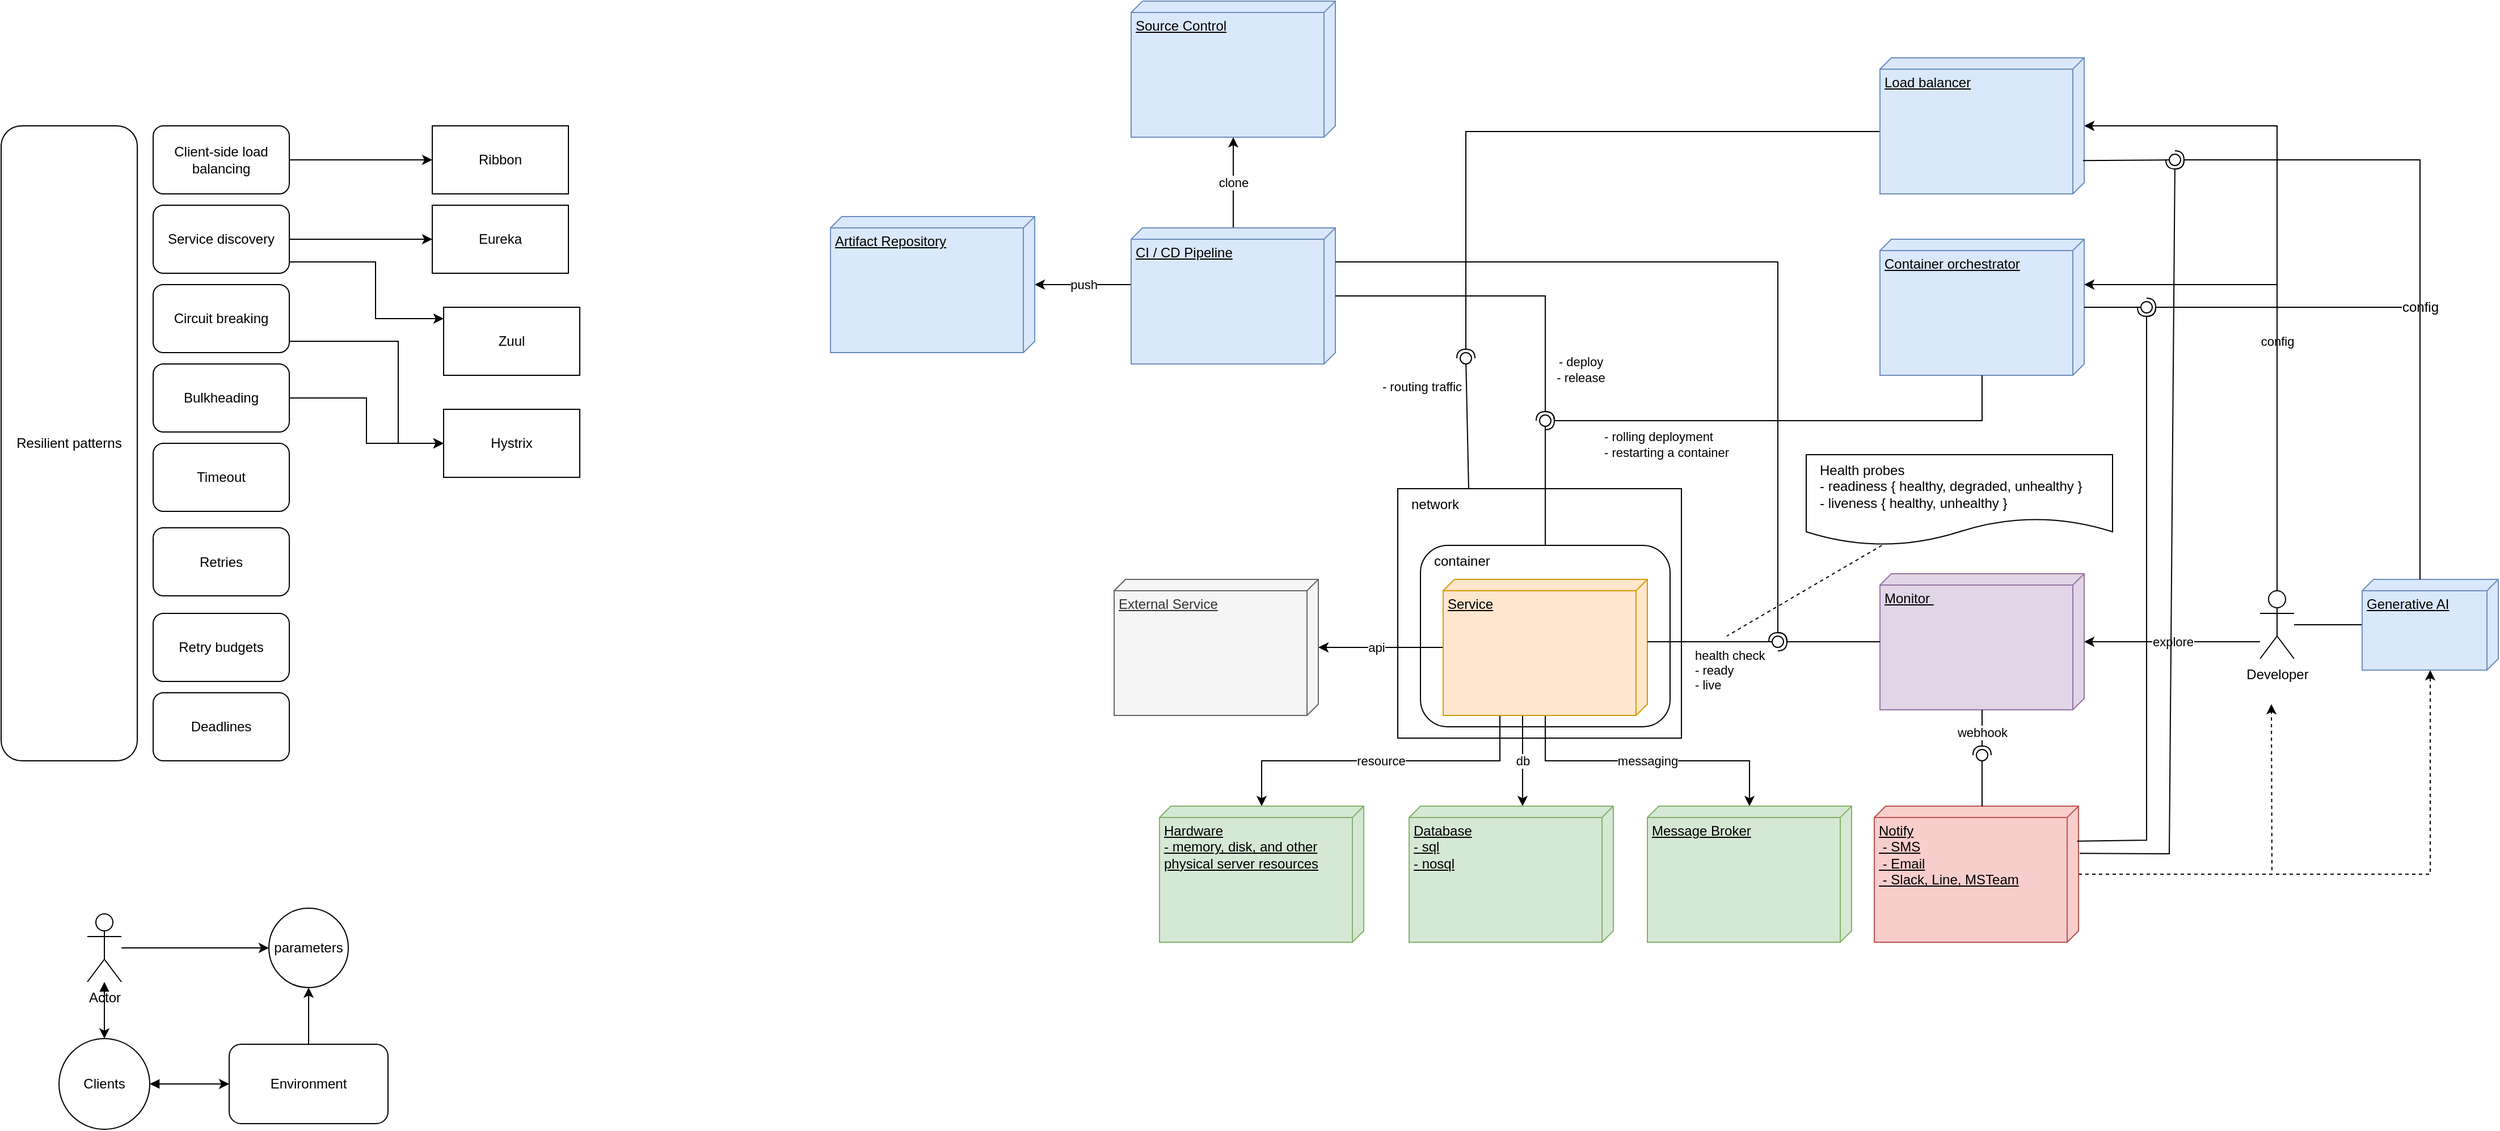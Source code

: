 <mxfile version="21.6.6" type="github">
  <diagram name="หน้า-1" id="d8-UFD6SmvWyo62A5cIa">
    <mxGraphModel dx="2120" dy="600" grid="1" gridSize="10" guides="1" tooltips="1" connect="1" arrows="1" fold="1" page="1" pageScale="1" pageWidth="827" pageHeight="1169" math="0" shadow="0">
      <root>
        <mxCell id="0" />
        <mxCell id="1" parent="0" />
        <mxCell id="7wkQh-Zvsg0QSBGbQNZC-4" value="Resilient patterns" style="rounded=1;whiteSpace=wrap;html=1;" parent="1" vertex="1">
          <mxGeometry x="-71" y="190" width="120" height="560" as="geometry" />
        </mxCell>
        <mxCell id="7wkQh-Zvsg0QSBGbQNZC-21" style="edgeStyle=orthogonalEdgeStyle;rounded=0;orthogonalLoop=1;jettySize=auto;html=1;" parent="1" source="7wkQh-Zvsg0QSBGbQNZC-5" target="7wkQh-Zvsg0QSBGbQNZC-15" edge="1">
          <mxGeometry relative="1" as="geometry" />
        </mxCell>
        <mxCell id="7wkQh-Zvsg0QSBGbQNZC-5" value="Client-side load balancing" style="rounded=1;whiteSpace=wrap;html=1;" parent="1" vertex="1">
          <mxGeometry x="63" y="190" width="120" height="60" as="geometry" />
        </mxCell>
        <mxCell id="7wkQh-Zvsg0QSBGbQNZC-22" style="edgeStyle=orthogonalEdgeStyle;rounded=0;orthogonalLoop=1;jettySize=auto;html=1;" parent="1" source="7wkQh-Zvsg0QSBGbQNZC-6" target="7wkQh-Zvsg0QSBGbQNZC-16" edge="1">
          <mxGeometry relative="1" as="geometry" />
        </mxCell>
        <mxCell id="7wkQh-Zvsg0QSBGbQNZC-23" style="edgeStyle=orthogonalEdgeStyle;rounded=0;orthogonalLoop=1;jettySize=auto;html=1;" parent="1" source="7wkQh-Zvsg0QSBGbQNZC-6" target="7wkQh-Zvsg0QSBGbQNZC-17" edge="1">
          <mxGeometry relative="1" as="geometry">
            <Array as="points">
              <mxPoint x="259" y="310" />
              <mxPoint x="259" y="360" />
            </Array>
          </mxGeometry>
        </mxCell>
        <mxCell id="7wkQh-Zvsg0QSBGbQNZC-6" value="Service discovery" style="rounded=1;whiteSpace=wrap;html=1;" parent="1" vertex="1">
          <mxGeometry x="63" y="260" width="120" height="60" as="geometry" />
        </mxCell>
        <mxCell id="7wkQh-Zvsg0QSBGbQNZC-20" style="edgeStyle=orthogonalEdgeStyle;rounded=0;orthogonalLoop=1;jettySize=auto;html=1;" parent="1" source="7wkQh-Zvsg0QSBGbQNZC-7" target="7wkQh-Zvsg0QSBGbQNZC-14" edge="1">
          <mxGeometry relative="1" as="geometry">
            <Array as="points">
              <mxPoint x="279" y="380" />
              <mxPoint x="279" y="470" />
            </Array>
          </mxGeometry>
        </mxCell>
        <mxCell id="7wkQh-Zvsg0QSBGbQNZC-7" value="Circuit breaking" style="rounded=1;whiteSpace=wrap;html=1;" parent="1" vertex="1">
          <mxGeometry x="63" y="330" width="120" height="60" as="geometry" />
        </mxCell>
        <mxCell id="7wkQh-Zvsg0QSBGbQNZC-19" style="edgeStyle=orthogonalEdgeStyle;rounded=0;orthogonalLoop=1;jettySize=auto;html=1;" parent="1" source="7wkQh-Zvsg0QSBGbQNZC-8" target="7wkQh-Zvsg0QSBGbQNZC-14" edge="1">
          <mxGeometry relative="1" as="geometry" />
        </mxCell>
        <mxCell id="7wkQh-Zvsg0QSBGbQNZC-8" value="Bulkheading" style="rounded=1;whiteSpace=wrap;html=1;" parent="1" vertex="1">
          <mxGeometry x="63" y="400" width="120" height="60" as="geometry" />
        </mxCell>
        <mxCell id="7wkQh-Zvsg0QSBGbQNZC-9" value="Timeout" style="rounded=1;whiteSpace=wrap;html=1;" parent="1" vertex="1">
          <mxGeometry x="63" y="470" width="120" height="60" as="geometry" />
        </mxCell>
        <mxCell id="7wkQh-Zvsg0QSBGbQNZC-10" value="Retries" style="rounded=1;whiteSpace=wrap;html=1;" parent="1" vertex="1">
          <mxGeometry x="63" y="544.5" width="120" height="60" as="geometry" />
        </mxCell>
        <mxCell id="7wkQh-Zvsg0QSBGbQNZC-11" value="Retry budgets" style="rounded=1;whiteSpace=wrap;html=1;" parent="1" vertex="1">
          <mxGeometry x="63" y="620" width="120" height="60" as="geometry" />
        </mxCell>
        <mxCell id="7wkQh-Zvsg0QSBGbQNZC-12" value="Deadlines" style="rounded=1;whiteSpace=wrap;html=1;" parent="1" vertex="1">
          <mxGeometry x="63" y="690" width="120" height="60" as="geometry" />
        </mxCell>
        <mxCell id="7wkQh-Zvsg0QSBGbQNZC-14" value="Hystrix" style="rounded=0;whiteSpace=wrap;html=1;" parent="1" vertex="1">
          <mxGeometry x="319" y="440" width="120" height="60" as="geometry" />
        </mxCell>
        <mxCell id="7wkQh-Zvsg0QSBGbQNZC-15" value="Ribbon" style="rounded=0;whiteSpace=wrap;html=1;" parent="1" vertex="1">
          <mxGeometry x="309" y="190" width="120" height="60" as="geometry" />
        </mxCell>
        <mxCell id="7wkQh-Zvsg0QSBGbQNZC-16" value="Eureka" style="rounded=0;whiteSpace=wrap;html=1;" parent="1" vertex="1">
          <mxGeometry x="309" y="260" width="120" height="60" as="geometry" />
        </mxCell>
        <mxCell id="7wkQh-Zvsg0QSBGbQNZC-17" value="Zuul" style="rounded=0;whiteSpace=wrap;html=1;" parent="1" vertex="1">
          <mxGeometry x="319" y="350" width="120" height="60" as="geometry" />
        </mxCell>
        <mxCell id="dCDHa6atHF2z7J-mqOoW-4" style="edgeStyle=orthogonalEdgeStyle;rounded=0;orthogonalLoop=1;jettySize=auto;html=1;" parent="1" source="dCDHa6atHF2z7J-mqOoW-1" target="dCDHa6atHF2z7J-mqOoW-3" edge="1">
          <mxGeometry relative="1" as="geometry" />
        </mxCell>
        <mxCell id="dCDHa6atHF2z7J-mqOoW-1" value="Environment" style="rounded=1;whiteSpace=wrap;html=1;" parent="1" vertex="1">
          <mxGeometry x="130" y="1000" width="140" height="70" as="geometry" />
        </mxCell>
        <mxCell id="dCDHa6atHF2z7J-mqOoW-3" value="parameters" style="ellipse;whiteSpace=wrap;html=1;aspect=fixed;" parent="1" vertex="1">
          <mxGeometry x="165" y="880" width="70" height="70" as="geometry" />
        </mxCell>
        <mxCell id="dCDHa6atHF2z7J-mqOoW-6" style="edgeStyle=orthogonalEdgeStyle;rounded=0;orthogonalLoop=1;jettySize=auto;html=1;startArrow=block;startFill=1;" parent="1" source="dCDHa6atHF2z7J-mqOoW-5" target="dCDHa6atHF2z7J-mqOoW-1" edge="1">
          <mxGeometry relative="1" as="geometry" />
        </mxCell>
        <mxCell id="dCDHa6atHF2z7J-mqOoW-5" value="Clients" style="ellipse;whiteSpace=wrap;html=1;aspect=fixed;" parent="1" vertex="1">
          <mxGeometry x="-20" y="995" width="80" height="80" as="geometry" />
        </mxCell>
        <mxCell id="dCDHa6atHF2z7J-mqOoW-8" style="edgeStyle=orthogonalEdgeStyle;rounded=0;orthogonalLoop=1;jettySize=auto;html=1;" parent="1" source="dCDHa6atHF2z7J-mqOoW-7" target="dCDHa6atHF2z7J-mqOoW-3" edge="1">
          <mxGeometry relative="1" as="geometry" />
        </mxCell>
        <mxCell id="dCDHa6atHF2z7J-mqOoW-9" style="edgeStyle=orthogonalEdgeStyle;rounded=0;orthogonalLoop=1;jettySize=auto;html=1;startArrow=block;startFill=1;" parent="1" source="dCDHa6atHF2z7J-mqOoW-7" target="dCDHa6atHF2z7J-mqOoW-5" edge="1">
          <mxGeometry relative="1" as="geometry" />
        </mxCell>
        <mxCell id="dCDHa6atHF2z7J-mqOoW-7" value="Actor" style="shape=umlActor;verticalLabelPosition=bottom;verticalAlign=top;html=1;outlineConnect=0;" parent="1" vertex="1">
          <mxGeometry x="5" y="885" width="30" height="60" as="geometry" />
        </mxCell>
        <mxCell id="OcXs_SolH9g82rhRqtJv-5" value="db" style="edgeStyle=orthogonalEdgeStyle;rounded=0;orthogonalLoop=1;jettySize=auto;html=1;" edge="1" parent="1" source="OcXs_SolH9g82rhRqtJv-3" target="OcXs_SolH9g82rhRqtJv-4">
          <mxGeometry relative="1" as="geometry">
            <Array as="points">
              <mxPoint x="1270" y="730" />
              <mxPoint x="1270" y="730" />
            </Array>
            <mxPoint as="offset" />
          </mxGeometry>
        </mxCell>
        <mxCell id="OcXs_SolH9g82rhRqtJv-7" style="edgeStyle=orthogonalEdgeStyle;rounded=0;orthogonalLoop=1;jettySize=auto;html=1;" edge="1" parent="1" source="OcXs_SolH9g82rhRqtJv-3" target="OcXs_SolH9g82rhRqtJv-6">
          <mxGeometry relative="1" as="geometry" />
        </mxCell>
        <mxCell id="OcXs_SolH9g82rhRqtJv-8" value="api" style="edgeLabel;html=1;align=center;verticalAlign=middle;resizable=0;points=[];" vertex="1" connectable="0" parent="OcXs_SolH9g82rhRqtJv-7">
          <mxGeometry x="0.071" relative="1" as="geometry">
            <mxPoint as="offset" />
          </mxGeometry>
        </mxCell>
        <mxCell id="OcXs_SolH9g82rhRqtJv-27" value="messaging" style="edgeStyle=orthogonalEdgeStyle;rounded=0;orthogonalLoop=1;jettySize=auto;html=1;" edge="1" parent="1" source="OcXs_SolH9g82rhRqtJv-3" target="OcXs_SolH9g82rhRqtJv-26">
          <mxGeometry relative="1" as="geometry" />
        </mxCell>
        <mxCell id="OcXs_SolH9g82rhRqtJv-32" value="resource" style="edgeStyle=orthogonalEdgeStyle;rounded=0;orthogonalLoop=1;jettySize=auto;html=1;" edge="1" parent="1" source="OcXs_SolH9g82rhRqtJv-3" target="OcXs_SolH9g82rhRqtJv-31">
          <mxGeometry relative="1" as="geometry">
            <Array as="points">
              <mxPoint x="1250" y="750" />
              <mxPoint x="1040" y="750" />
            </Array>
          </mxGeometry>
        </mxCell>
        <mxCell id="OcXs_SolH9g82rhRqtJv-3" value="Service" style="verticalAlign=top;align=left;spacingTop=8;spacingLeft=2;spacingRight=12;shape=cube;size=10;direction=south;fontStyle=4;html=1;whiteSpace=wrap;fillColor=#ffe6cc;strokeColor=#d79b00;" vertex="1" parent="1">
          <mxGeometry x="1200" y="590" width="180" height="120" as="geometry" />
        </mxCell>
        <mxCell id="OcXs_SolH9g82rhRqtJv-4" value="Database&lt;br&gt;- sql&lt;br&gt;- nosql" style="verticalAlign=top;align=left;spacingTop=8;spacingLeft=2;spacingRight=12;shape=cube;size=10;direction=south;fontStyle=4;html=1;whiteSpace=wrap;fillColor=#d5e8d4;strokeColor=#82b366;" vertex="1" parent="1">
          <mxGeometry x="1170" y="790" width="180" height="120" as="geometry" />
        </mxCell>
        <mxCell id="OcXs_SolH9g82rhRqtJv-6" value="External&amp;nbsp;Service" style="verticalAlign=top;align=left;spacingTop=8;spacingLeft=2;spacingRight=12;shape=cube;size=10;direction=south;fontStyle=4;html=1;whiteSpace=wrap;fillColor=#f5f5f5;fontColor=#333333;strokeColor=#666666;" vertex="1" parent="1">
          <mxGeometry x="910" y="590" width="180" height="120" as="geometry" />
        </mxCell>
        <mxCell id="OcXs_SolH9g82rhRqtJv-11" value="Monitor&amp;nbsp;" style="verticalAlign=top;align=left;spacingTop=8;spacingLeft=2;spacingRight=12;shape=cube;size=10;direction=south;fontStyle=4;html=1;whiteSpace=wrap;fillColor=#e1d5e7;strokeColor=#9673a6;" vertex="1" parent="1">
          <mxGeometry x="1585" y="585" width="180" height="120" as="geometry" />
        </mxCell>
        <mxCell id="OcXs_SolH9g82rhRqtJv-24" value="" style="edgeStyle=orthogonalEdgeStyle;rounded=0;orthogonalLoop=1;jettySize=auto;html=1;dashed=1;" edge="1" parent="1" source="OcXs_SolH9g82rhRqtJv-13">
          <mxGeometry x="-0.002" y="-20" relative="1" as="geometry">
            <mxPoint x="1930" y="700" as="targetPoint" />
            <mxPoint as="offset" />
          </mxGeometry>
        </mxCell>
        <mxCell id="OcXs_SolH9g82rhRqtJv-79" style="edgeStyle=orthogonalEdgeStyle;rounded=0;orthogonalLoop=1;jettySize=auto;html=1;dashed=1;" edge="1" parent="1" source="OcXs_SolH9g82rhRqtJv-13" target="OcXs_SolH9g82rhRqtJv-68">
          <mxGeometry relative="1" as="geometry" />
        </mxCell>
        <mxCell id="OcXs_SolH9g82rhRqtJv-13" value="Notify&lt;br&gt;&amp;nbsp;- SMS&lt;br&gt;&amp;nbsp;- Email&lt;br&gt;&amp;nbsp;- Slack, Line, MSTeam" style="verticalAlign=top;align=left;spacingTop=8;spacingLeft=2;spacingRight=12;shape=cube;size=10;direction=south;fontStyle=4;html=1;whiteSpace=wrap;fillColor=#f8cecc;strokeColor=#b85450;" vertex="1" parent="1">
          <mxGeometry x="1580" y="790" width="180" height="120" as="geometry" />
        </mxCell>
        <mxCell id="OcXs_SolH9g82rhRqtJv-14" value="webhook" style="rounded=0;orthogonalLoop=1;jettySize=auto;html=1;endArrow=halfCircle;endFill=0;endSize=6;strokeWidth=1;sketch=0;" edge="1" target="OcXs_SolH9g82rhRqtJv-16" parent="1" source="OcXs_SolH9g82rhRqtJv-11">
          <mxGeometry relative="1" as="geometry">
            <mxPoint x="1610" y="745" as="sourcePoint" />
          </mxGeometry>
        </mxCell>
        <mxCell id="OcXs_SolH9g82rhRqtJv-15" value="" style="rounded=0;orthogonalLoop=1;jettySize=auto;html=1;endArrow=oval;endFill=0;sketch=0;sourcePerimeterSpacing=0;targetPerimeterSpacing=0;endSize=10;exitX=0;exitY=0;exitDx=0;exitDy=85;exitPerimeter=0;" edge="1" target="OcXs_SolH9g82rhRqtJv-16" parent="1" source="OcXs_SolH9g82rhRqtJv-13">
          <mxGeometry relative="1" as="geometry">
            <mxPoint x="1570" y="745" as="sourcePoint" />
          </mxGeometry>
        </mxCell>
        <mxCell id="OcXs_SolH9g82rhRqtJv-16" value="" style="ellipse;whiteSpace=wrap;html=1;align=center;aspect=fixed;fillColor=none;strokeColor=none;resizable=0;perimeter=centerPerimeter;rotatable=0;allowArrows=0;points=[];outlineConnect=1;" vertex="1" parent="1">
          <mxGeometry x="1670" y="740" width="10" height="10" as="geometry" />
        </mxCell>
        <mxCell id="OcXs_SolH9g82rhRqtJv-17" value="" style="rounded=0;orthogonalLoop=1;jettySize=auto;html=1;endArrow=halfCircle;endFill=0;endSize=6;strokeWidth=1;sketch=0;" edge="1" target="OcXs_SolH9g82rhRqtJv-19" parent="1" source="OcXs_SolH9g82rhRqtJv-11">
          <mxGeometry relative="1" as="geometry">
            <mxPoint x="1610" y="745" as="sourcePoint" />
          </mxGeometry>
        </mxCell>
        <mxCell id="OcXs_SolH9g82rhRqtJv-18" value="health check&lt;br&gt;- ready&lt;br&gt;- live" style="rounded=0;orthogonalLoop=1;jettySize=auto;html=1;endArrow=oval;endFill=0;sketch=0;sourcePerimeterSpacing=0;targetPerimeterSpacing=0;endSize=10;exitX=0;exitY=0;exitDx=55;exitDy=0;exitPerimeter=0;align=left;" edge="1" target="OcXs_SolH9g82rhRqtJv-19" parent="1" source="OcXs_SolH9g82rhRqtJv-3">
          <mxGeometry x="-0.304" y="-25" relative="1" as="geometry">
            <mxPoint x="1570" y="745" as="sourcePoint" />
            <mxPoint as="offset" />
          </mxGeometry>
        </mxCell>
        <mxCell id="OcXs_SolH9g82rhRqtJv-19" value="" style="ellipse;whiteSpace=wrap;html=1;align=center;aspect=fixed;fillColor=none;strokeColor=none;resizable=0;perimeter=centerPerimeter;rotatable=0;allowArrows=0;points=[];outlineConnect=1;" vertex="1" parent="1">
          <mxGeometry x="1490" y="640" width="10" height="10" as="geometry" />
        </mxCell>
        <mxCell id="OcXs_SolH9g82rhRqtJv-25" value="explore" style="edgeStyle=orthogonalEdgeStyle;rounded=0;orthogonalLoop=1;jettySize=auto;html=1;" edge="1" parent="1" source="OcXs_SolH9g82rhRqtJv-20" target="OcXs_SolH9g82rhRqtJv-11">
          <mxGeometry relative="1" as="geometry">
            <Array as="points">
              <mxPoint x="1880" y="645" />
              <mxPoint x="1880" y="645" />
            </Array>
          </mxGeometry>
        </mxCell>
        <mxCell id="OcXs_SolH9g82rhRqtJv-55" value="config" style="edgeStyle=orthogonalEdgeStyle;rounded=0;orthogonalLoop=1;jettySize=auto;html=1;" edge="1" parent="1" source="OcXs_SolH9g82rhRqtJv-20" target="OcXs_SolH9g82rhRqtJv-33">
          <mxGeometry relative="1" as="geometry">
            <Array as="points">
              <mxPoint x="1935" y="330" />
            </Array>
          </mxGeometry>
        </mxCell>
        <mxCell id="OcXs_SolH9g82rhRqtJv-61" style="edgeStyle=orthogonalEdgeStyle;rounded=0;orthogonalLoop=1;jettySize=auto;html=1;" edge="1" parent="1" source="OcXs_SolH9g82rhRqtJv-20" target="OcXs_SolH9g82rhRqtJv-60">
          <mxGeometry relative="1" as="geometry">
            <Array as="points">
              <mxPoint x="1935" y="190" />
            </Array>
          </mxGeometry>
        </mxCell>
        <mxCell id="OcXs_SolH9g82rhRqtJv-20" value="Developer" style="shape=umlActor;verticalLabelPosition=bottom;verticalAlign=top;html=1;" vertex="1" parent="1">
          <mxGeometry x="1920" y="600" width="30" height="60" as="geometry" />
        </mxCell>
        <mxCell id="OcXs_SolH9g82rhRqtJv-26" value="Message Broker" style="verticalAlign=top;align=left;spacingTop=8;spacingLeft=2;spacingRight=12;shape=cube;size=10;direction=south;fontStyle=4;html=1;whiteSpace=wrap;fillColor=#d5e8d4;strokeColor=#82b366;" vertex="1" parent="1">
          <mxGeometry x="1380" y="790" width="180" height="120" as="geometry" />
        </mxCell>
        <mxCell id="OcXs_SolH9g82rhRqtJv-30" style="rounded=0;orthogonalLoop=1;jettySize=auto;html=1;dashed=1;endArrow=none;endFill=0;" edge="1" parent="1" source="OcXs_SolH9g82rhRqtJv-28">
          <mxGeometry relative="1" as="geometry">
            <mxPoint x="1450" y="640" as="targetPoint" />
          </mxGeometry>
        </mxCell>
        <mxCell id="OcXs_SolH9g82rhRqtJv-28" value="&lt;br&gt;Health probes&lt;br&gt;- readiness { healthy, degraded, unhealthy }&lt;br&gt;- liveness { healthy, unhealthy }&lt;br&gt;&amp;nbsp;" style="shape=document;whiteSpace=wrap;html=1;boundedLbl=1;align=left;spacingLeft=10;" vertex="1" parent="1">
          <mxGeometry x="1520" y="480" width="270" height="80" as="geometry" />
        </mxCell>
        <mxCell id="OcXs_SolH9g82rhRqtJv-31" value="Hardware&lt;br&gt;-&amp;nbsp;memory, disk, and other physical server resources" style="verticalAlign=top;align=left;spacingTop=8;spacingLeft=2;spacingRight=12;shape=cube;size=10;direction=south;fontStyle=4;html=1;whiteSpace=wrap;fillColor=#d5e8d4;strokeColor=#82b366;" vertex="1" parent="1">
          <mxGeometry x="950" y="790" width="180" height="120" as="geometry" />
        </mxCell>
        <mxCell id="OcXs_SolH9g82rhRqtJv-33" value="Container orchestrator" style="verticalAlign=top;align=left;spacingTop=8;spacingLeft=2;spacingRight=12;shape=cube;size=10;direction=south;fontStyle=4;html=1;whiteSpace=wrap;fillColor=#dae8fc;strokeColor=#6c8ebf;" vertex="1" parent="1">
          <mxGeometry x="1585" y="290" width="180" height="120" as="geometry" />
        </mxCell>
        <mxCell id="OcXs_SolH9g82rhRqtJv-36" value="container" style="rounded=1;whiteSpace=wrap;html=1;fillColor=none;align=left;verticalAlign=top;spacingLeft=10;" vertex="1" parent="1">
          <mxGeometry x="1180" y="560" width="220" height="160" as="geometry" />
        </mxCell>
        <mxCell id="OcXs_SolH9g82rhRqtJv-41" value="" style="rounded=0;orthogonalLoop=1;jettySize=auto;html=1;endArrow=halfCircle;endFill=0;endSize=6;strokeWidth=1;sketch=0;edgeStyle=orthogonalEdgeStyle;" edge="1" parent="1" source="OcXs_SolH9g82rhRqtJv-33">
          <mxGeometry relative="1" as="geometry">
            <mxPoint x="1590" y="360" as="sourcePoint" />
            <mxPoint x="1290" y="450" as="targetPoint" />
            <Array as="points">
              <mxPoint x="1675" y="450" />
            </Array>
          </mxGeometry>
        </mxCell>
        <mxCell id="OcXs_SolH9g82rhRqtJv-42" value="-&amp;nbsp;rolling&amp;nbsp;deployment&amp;nbsp;&lt;br&gt;-&amp;nbsp;restarting a container" style="rounded=0;orthogonalLoop=1;jettySize=auto;html=1;endArrow=oval;endFill=0;sketch=0;sourcePerimeterSpacing=0;targetPerimeterSpacing=0;endSize=10;align=left;" edge="1" parent="1">
          <mxGeometry x="0.636" y="-50" relative="1" as="geometry">
            <mxPoint x="1290" y="560" as="sourcePoint" />
            <mxPoint x="1290" y="450" as="targetPoint" />
            <mxPoint y="1" as="offset" />
          </mxGeometry>
        </mxCell>
        <mxCell id="OcXs_SolH9g82rhRqtJv-43" value="" style="ellipse;whiteSpace=wrap;html=1;align=center;aspect=fixed;fillColor=none;strokeColor=none;resizable=0;perimeter=centerPerimeter;rotatable=0;allowArrows=0;points=[];outlineConnect=1;" vertex="1" parent="1">
          <mxGeometry x="1105" y="480" width="10" height="10" as="geometry" />
        </mxCell>
        <mxCell id="OcXs_SolH9g82rhRqtJv-52" value="" style="rounded=0;orthogonalLoop=1;jettySize=auto;html=1;endArrow=halfCircle;endFill=0;endSize=6;strokeWidth=1;sketch=0;exitX=0.257;exitY=0.007;exitDx=0;exitDy=0;exitPerimeter=0;" edge="1" target="OcXs_SolH9g82rhRqtJv-54" parent="1" source="OcXs_SolH9g82rhRqtJv-13">
          <mxGeometry relative="1" as="geometry">
            <mxPoint x="1750" y="820" as="sourcePoint" />
            <Array as="points">
              <mxPoint x="1820" y="820" />
            </Array>
          </mxGeometry>
        </mxCell>
        <mxCell id="OcXs_SolH9g82rhRqtJv-53" value="" style="rounded=0;orthogonalLoop=1;jettySize=auto;html=1;endArrow=oval;endFill=0;sketch=0;sourcePerimeterSpacing=0;targetPerimeterSpacing=0;endSize=10;" edge="1" target="OcXs_SolH9g82rhRqtJv-54" parent="1" source="OcXs_SolH9g82rhRqtJv-33">
          <mxGeometry relative="1" as="geometry">
            <mxPoint x="1800" y="350" as="sourcePoint" />
          </mxGeometry>
        </mxCell>
        <mxCell id="OcXs_SolH9g82rhRqtJv-54" value="" style="ellipse;whiteSpace=wrap;html=1;align=center;aspect=fixed;fillColor=none;strokeColor=none;resizable=0;perimeter=centerPerimeter;rotatable=0;allowArrows=0;points=[];outlineConnect=1;" vertex="1" parent="1">
          <mxGeometry x="1815" y="345" width="10" height="10" as="geometry" />
        </mxCell>
        <mxCell id="OcXs_SolH9g82rhRqtJv-56" value="network" style="rounded=0;whiteSpace=wrap;html=1;fillColor=none;verticalAlign=top;align=left;spacingLeft=10;" vertex="1" parent="1">
          <mxGeometry x="1160" y="510" width="250" height="220" as="geometry" />
        </mxCell>
        <mxCell id="OcXs_SolH9g82rhRqtJv-57" value="" style="rounded=0;orthogonalLoop=1;jettySize=auto;html=1;endArrow=halfCircle;endFill=0;endSize=6;strokeWidth=1;sketch=0;exitX=0;exitY=0;exitDx=65;exitDy=180;exitPerimeter=0;" edge="1" target="OcXs_SolH9g82rhRqtJv-59" parent="1" source="OcXs_SolH9g82rhRqtJv-60">
          <mxGeometry relative="1" as="geometry">
            <mxPoint x="1240" y="395" as="sourcePoint" />
            <Array as="points">
              <mxPoint x="1220" y="195" />
            </Array>
          </mxGeometry>
        </mxCell>
        <mxCell id="OcXs_SolH9g82rhRqtJv-58" value="-&amp;nbsp;routing traffic" style="rounded=0;orthogonalLoop=1;jettySize=auto;html=1;endArrow=oval;endFill=0;sketch=0;sourcePerimeterSpacing=0;targetPerimeterSpacing=0;endSize=10;exitX=0.25;exitY=0;exitDx=0;exitDy=0;" edge="1" target="OcXs_SolH9g82rhRqtJv-59" parent="1" source="OcXs_SolH9g82rhRqtJv-56">
          <mxGeometry x="0.565" y="40" relative="1" as="geometry">
            <mxPoint x="1200" y="395" as="sourcePoint" />
            <mxPoint y="-1" as="offset" />
          </mxGeometry>
        </mxCell>
        <mxCell id="OcXs_SolH9g82rhRqtJv-59" value="" style="ellipse;whiteSpace=wrap;html=1;align=center;aspect=fixed;fillColor=none;strokeColor=none;resizable=0;perimeter=centerPerimeter;rotatable=0;allowArrows=0;points=[];outlineConnect=1;" vertex="1" parent="1">
          <mxGeometry x="1215" y="390" width="10" height="10" as="geometry" />
        </mxCell>
        <mxCell id="OcXs_SolH9g82rhRqtJv-60" value="Load balancer" style="verticalAlign=top;align=left;spacingTop=8;spacingLeft=2;spacingRight=12;shape=cube;size=10;direction=south;fontStyle=4;html=1;whiteSpace=wrap;fillColor=#dae8fc;strokeColor=#6c8ebf;" vertex="1" parent="1">
          <mxGeometry x="1585" y="130" width="180" height="120" as="geometry" />
        </mxCell>
        <mxCell id="OcXs_SolH9g82rhRqtJv-65" value="" style="rounded=0;orthogonalLoop=1;jettySize=auto;html=1;endArrow=halfCircle;endFill=0;endSize=6;strokeWidth=1;sketch=0;exitX=0.347;exitY=-0.006;exitDx=0;exitDy=0;exitPerimeter=0;" edge="1" target="OcXs_SolH9g82rhRqtJv-67" parent="1" source="OcXs_SolH9g82rhRqtJv-13">
          <mxGeometry relative="1" as="geometry">
            <mxPoint x="1840" y="844.912" as="sourcePoint" />
            <Array as="points">
              <mxPoint x="1840" y="832" />
            </Array>
          </mxGeometry>
        </mxCell>
        <mxCell id="OcXs_SolH9g82rhRqtJv-66" value="" style="rounded=0;orthogonalLoop=1;jettySize=auto;html=1;endArrow=oval;endFill=0;sketch=0;sourcePerimeterSpacing=0;targetPerimeterSpacing=0;endSize=10;exitX=0.755;exitY=0.006;exitDx=0;exitDy=0;exitPerimeter=0;entryX=0.382;entryY=0.754;entryDx=0;entryDy=0;entryPerimeter=0;" edge="1" target="OcXs_SolH9g82rhRqtJv-67" parent="1" source="OcXs_SolH9g82rhRqtJv-60">
          <mxGeometry relative="1" as="geometry">
            <mxPoint x="1825" y="220" as="sourcePoint" />
          </mxGeometry>
        </mxCell>
        <mxCell id="OcXs_SolH9g82rhRqtJv-67" value="" style="ellipse;whiteSpace=wrap;html=1;align=center;aspect=fixed;fillColor=none;strokeColor=none;resizable=0;perimeter=centerPerimeter;rotatable=0;allowArrows=0;points=[];outlineConnect=1;" vertex="1" parent="1">
          <mxGeometry x="1840" y="215" width="10" height="10" as="geometry" />
        </mxCell>
        <mxCell id="OcXs_SolH9g82rhRqtJv-70" style="edgeStyle=orthogonalEdgeStyle;rounded=0;orthogonalLoop=1;jettySize=auto;html=1;endArrow=none;endFill=0;" edge="1" parent="1" source="OcXs_SolH9g82rhRqtJv-68" target="OcXs_SolH9g82rhRqtJv-20">
          <mxGeometry relative="1" as="geometry" />
        </mxCell>
        <mxCell id="OcXs_SolH9g82rhRqtJv-68" value="Generative AI" style="verticalAlign=top;align=left;spacingTop=8;spacingLeft=2;spacingRight=12;shape=cube;size=10;direction=south;fontStyle=4;html=1;whiteSpace=wrap;fillColor=#dae8fc;strokeColor=#6c8ebf;" vertex="1" parent="1">
          <mxGeometry x="2010" y="590" width="120" height="80" as="geometry" />
        </mxCell>
        <mxCell id="OcXs_SolH9g82rhRqtJv-73" value="config" style="rounded=0;orthogonalLoop=1;jettySize=auto;html=1;endArrow=halfCircle;endFill=0;strokeWidth=1;sketch=0;fontSize=12;entryX=1.45;entryY=1;entryDx=0;entryDy=0;entryPerimeter=0;edgeStyle=orthogonalEdgeStyle;" edge="1" target="OcXs_SolH9g82rhRqtJv-54" parent="1" source="OcXs_SolH9g82rhRqtJv-68">
          <mxGeometry relative="1" as="geometry">
            <mxPoint x="2065" y="360" as="sourcePoint" />
            <Array as="points">
              <mxPoint x="2061" y="350" />
            </Array>
          </mxGeometry>
        </mxCell>
        <mxCell id="OcXs_SolH9g82rhRqtJv-74" value="" style="ellipse;whiteSpace=wrap;html=1;align=center;aspect=fixed;fillColor=none;strokeColor=none;resizable=0;perimeter=centerPerimeter;rotatable=0;allowArrows=0;points=[];outlineConnect=1;" vertex="1" parent="1">
          <mxGeometry x="2040" y="355" width="10" height="10" as="geometry" />
        </mxCell>
        <mxCell id="OcXs_SolH9g82rhRqtJv-76" value="" style="rounded=0;orthogonalLoop=1;jettySize=auto;html=1;endArrow=halfCircle;endFill=0;endSize=6;strokeWidth=1;sketch=0;fontSize=12;edgeStyle=orthogonalEdgeStyle;" edge="1" target="OcXs_SolH9g82rhRqtJv-77" parent="1" source="OcXs_SolH9g82rhRqtJv-68">
          <mxGeometry relative="1" as="geometry">
            <mxPoint x="2050" y="220" as="sourcePoint" />
            <Array as="points">
              <mxPoint x="2061" y="220" />
            </Array>
          </mxGeometry>
        </mxCell>
        <mxCell id="OcXs_SolH9g82rhRqtJv-77" value="" style="ellipse;whiteSpace=wrap;html=1;align=center;aspect=fixed;fillColor=none;strokeColor=none;resizable=0;perimeter=centerPerimeter;rotatable=0;allowArrows=0;points=[];outlineConnect=1;" vertex="1" parent="1">
          <mxGeometry x="1840" y="215" width="10" height="10" as="geometry" />
        </mxCell>
        <mxCell id="OcXs_SolH9g82rhRqtJv-82" value="clone" style="edgeStyle=orthogonalEdgeStyle;rounded=0;orthogonalLoop=1;jettySize=auto;html=1;" edge="1" parent="1" source="OcXs_SolH9g82rhRqtJv-80" target="OcXs_SolH9g82rhRqtJv-81">
          <mxGeometry relative="1" as="geometry" />
        </mxCell>
        <mxCell id="OcXs_SolH9g82rhRqtJv-90" value="push" style="edgeStyle=orthogonalEdgeStyle;rounded=0;orthogonalLoop=1;jettySize=auto;html=1;" edge="1" parent="1" source="OcXs_SolH9g82rhRqtJv-80" target="OcXs_SolH9g82rhRqtJv-89">
          <mxGeometry relative="1" as="geometry">
            <Array as="points">
              <mxPoint x="880" y="330" />
            </Array>
          </mxGeometry>
        </mxCell>
        <mxCell id="OcXs_SolH9g82rhRqtJv-80" value="CI / CD Pipeline&lt;br&gt;" style="verticalAlign=top;align=left;spacingTop=8;spacingLeft=2;spacingRight=12;shape=cube;size=10;direction=south;fontStyle=4;html=1;whiteSpace=wrap;fillColor=#dae8fc;strokeColor=#6c8ebf;" vertex="1" parent="1">
          <mxGeometry x="925" y="280" width="180" height="120" as="geometry" />
        </mxCell>
        <mxCell id="OcXs_SolH9g82rhRqtJv-81" value="Source Control" style="verticalAlign=top;align=left;spacingTop=8;spacingLeft=2;spacingRight=12;shape=cube;size=10;direction=south;fontStyle=4;html=1;whiteSpace=wrap;fillColor=#dae8fc;strokeColor=#6c8ebf;" vertex="1" parent="1">
          <mxGeometry x="925" y="80" width="180" height="120" as="geometry" />
        </mxCell>
        <mxCell id="OcXs_SolH9g82rhRqtJv-83" value="" style="rounded=0;orthogonalLoop=1;jettySize=auto;html=1;endArrow=halfCircle;endFill=0;endSize=6;strokeWidth=1;sketch=0;fontSize=12;edgeStyle=orthogonalEdgeStyle;" edge="1" parent="1" source="OcXs_SolH9g82rhRqtJv-80">
          <mxGeometry relative="1" as="geometry">
            <mxPoint x="1005" y="485" as="sourcePoint" />
            <mxPoint x="1290" y="450" as="targetPoint" />
            <Array as="points">
              <mxPoint x="1290" y="340" />
            </Array>
          </mxGeometry>
        </mxCell>
        <mxCell id="OcXs_SolH9g82rhRqtJv-85" value="- deploy&lt;br&gt;- release" style="edgeLabel;html=1;align=center;verticalAlign=middle;resizable=0;points=[];" vertex="1" connectable="0" parent="OcXs_SolH9g82rhRqtJv-83">
          <mxGeometry x="0.123" y="-3" relative="1" as="geometry">
            <mxPoint x="50" y="62" as="offset" />
          </mxGeometry>
        </mxCell>
        <mxCell id="OcXs_SolH9g82rhRqtJv-84" value="" style="ellipse;whiteSpace=wrap;html=1;align=center;aspect=fixed;fillColor=none;strokeColor=none;resizable=0;perimeter=centerPerimeter;rotatable=0;allowArrows=0;points=[];outlineConnect=1;" vertex="1" parent="1">
          <mxGeometry x="980" y="480" width="10" height="10" as="geometry" />
        </mxCell>
        <mxCell id="OcXs_SolH9g82rhRqtJv-87" value="" style="rounded=0;orthogonalLoop=1;jettySize=auto;html=1;endArrow=halfCircle;endFill=0;endSize=6;strokeWidth=1;sketch=0;fontSize=12;entryX=1.2;entryY=0.5;entryDx=0;entryDy=0;entryPerimeter=0;edgeStyle=orthogonalEdgeStyle;" edge="1" target="OcXs_SolH9g82rhRqtJv-19" parent="1" source="OcXs_SolH9g82rhRqtJv-80">
          <mxGeometry relative="1" as="geometry">
            <mxPoint x="1495" y="405" as="sourcePoint" />
            <Array as="points">
              <mxPoint x="1495" y="310" />
            </Array>
          </mxGeometry>
        </mxCell>
        <mxCell id="OcXs_SolH9g82rhRqtJv-88" value="" style="ellipse;whiteSpace=wrap;html=1;align=center;aspect=fixed;fillColor=none;strokeColor=none;resizable=0;perimeter=centerPerimeter;rotatable=0;allowArrows=0;points=[];outlineConnect=1;" vertex="1" parent="1">
          <mxGeometry x="1470" y="400" width="10" height="10" as="geometry" />
        </mxCell>
        <mxCell id="OcXs_SolH9g82rhRqtJv-89" value="Artifact Repository" style="verticalAlign=top;align=left;spacingTop=8;spacingLeft=2;spacingRight=12;shape=cube;size=10;direction=south;fontStyle=4;html=1;whiteSpace=wrap;fillColor=#dae8fc;strokeColor=#6c8ebf;" vertex="1" parent="1">
          <mxGeometry x="660" y="270" width="180" height="120" as="geometry" />
        </mxCell>
      </root>
    </mxGraphModel>
  </diagram>
</mxfile>
